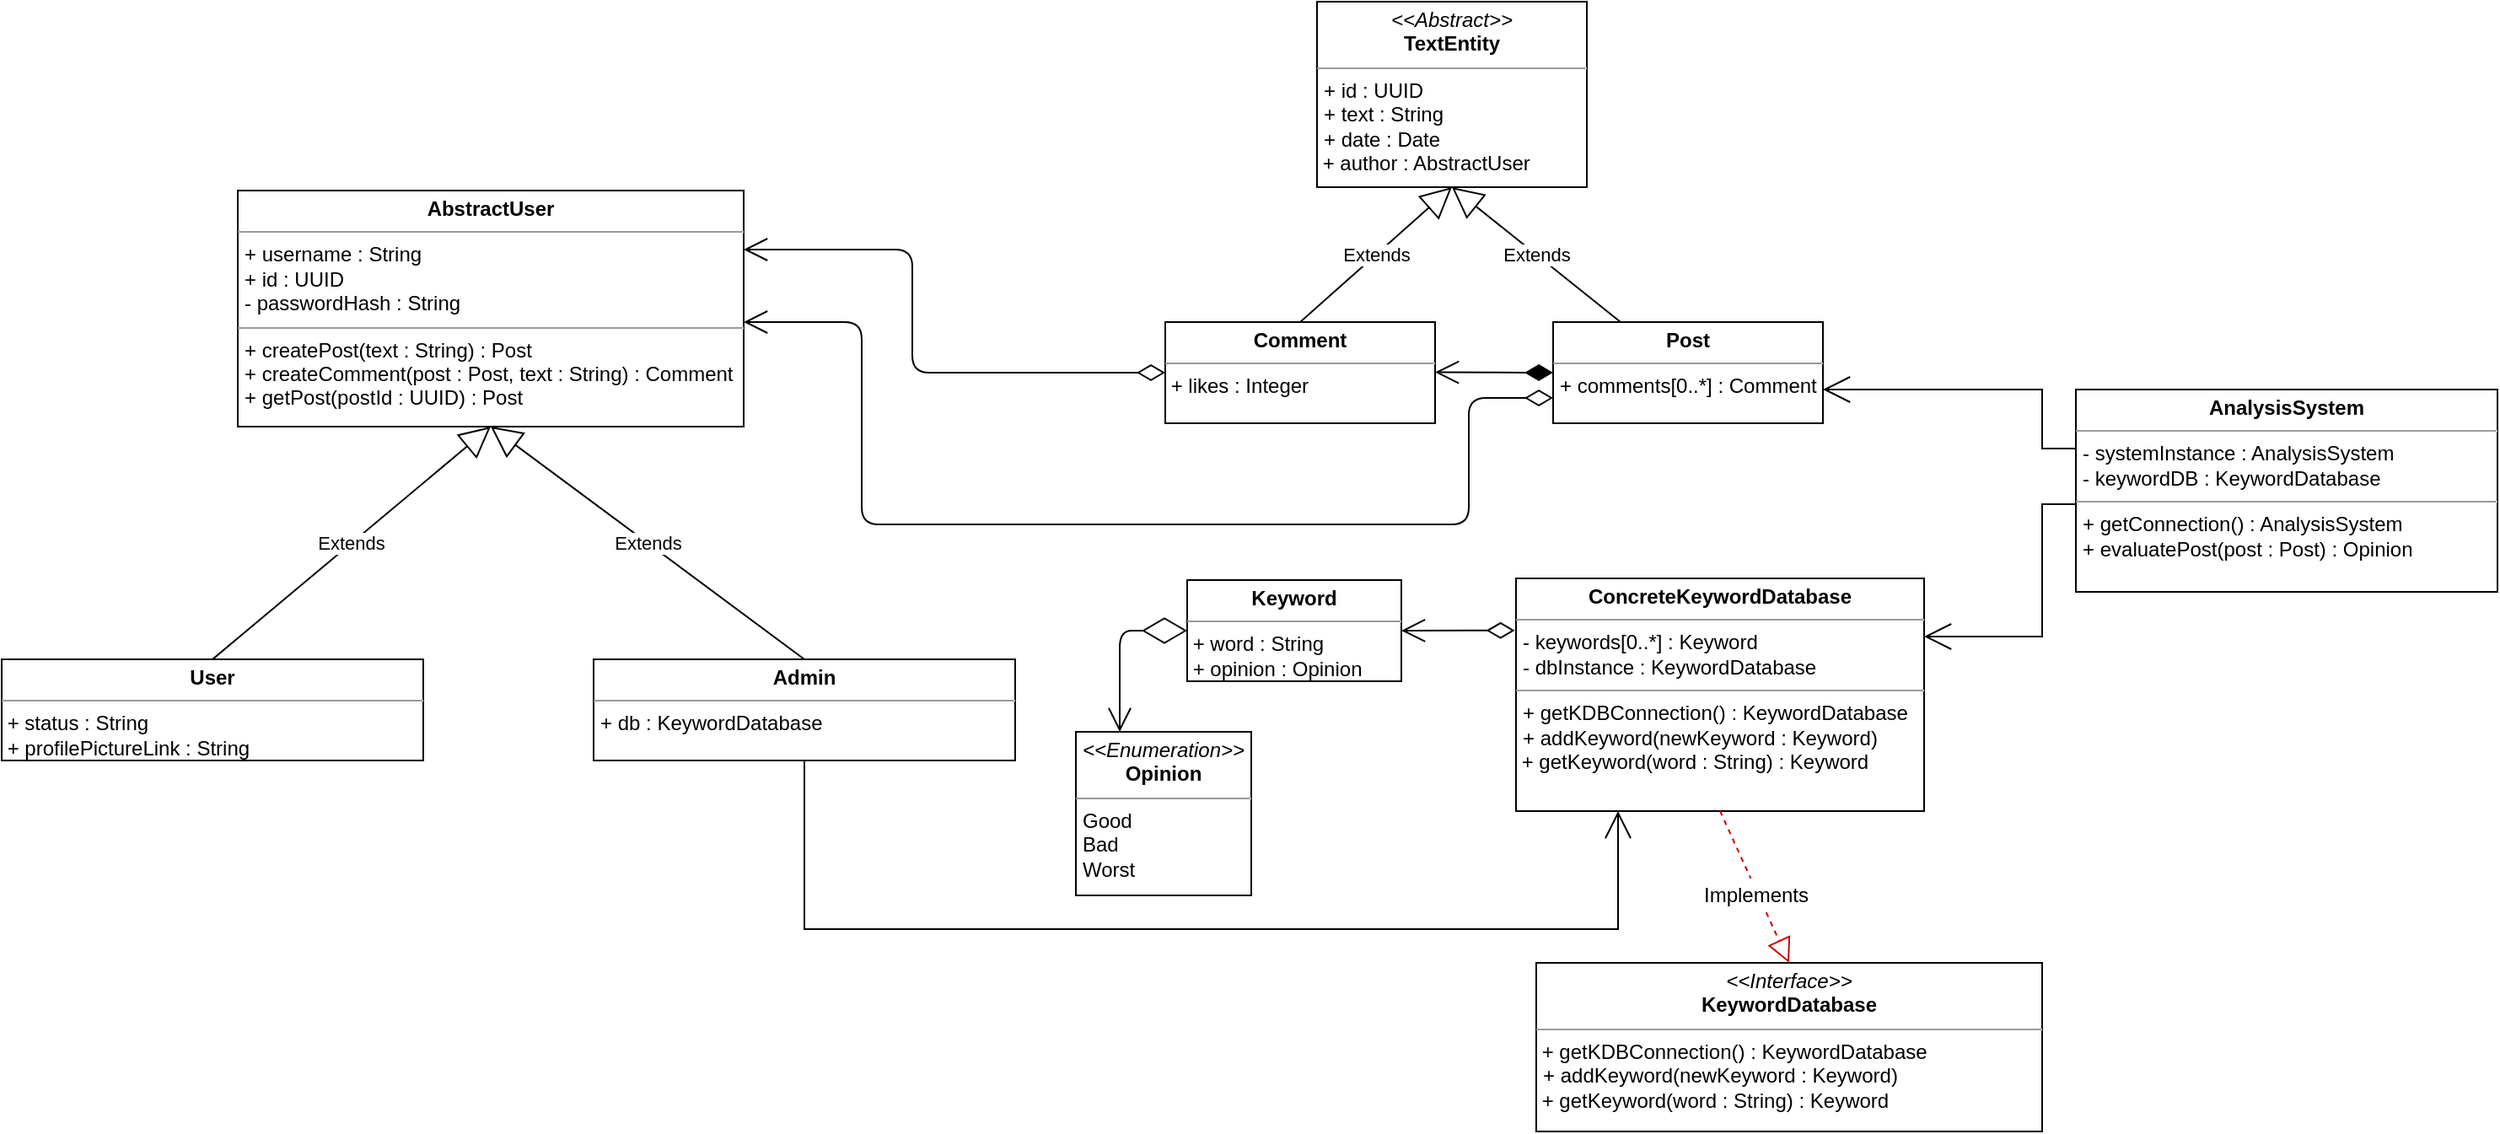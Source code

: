 <mxfile version="15.4.0" type="device"><diagram id="DwX4505UfAAwmyw-JDyH" name="My Proposals"><mxGraphModel dx="4136" dy="1460" grid="1" gridSize="10" guides="1" tooltips="1" connect="1" arrows="1" fold="1" page="1" pageScale="1" pageWidth="850" pageHeight="1100" math="0" shadow="0"><root><mxCell id="DqjX1cM85cAU5ecBb9OV-0"/><mxCell id="DqjX1cM85cAU5ecBb9OV-1" parent="DqjX1cM85cAU5ecBb9OV-0"/><mxCell id="DqjX1cM85cAU5ecBb9OV-3" value="&lt;p style=&quot;margin: 0px ; margin-top: 4px ; text-align: center&quot;&gt;&lt;b&gt;Comment&lt;/b&gt;&lt;/p&gt;&lt;hr size=&quot;1&quot;&gt;&amp;nbsp;+ likes : Integer" style="verticalAlign=top;align=left;overflow=fill;fontSize=12;fontFamily=Helvetica;html=1;hachureGap=4;pointerEvents=0;" parent="DqjX1cM85cAU5ecBb9OV-1" vertex="1"><mxGeometry x="280" y="190" width="160" height="60" as="geometry"/></mxCell><mxCell id="DqjX1cM85cAU5ecBb9OV-4" value="&lt;p style=&quot;margin: 0px ; margin-top: 4px ; text-align: center&quot;&gt;&lt;b&gt;Post&lt;/b&gt;&lt;/p&gt;&lt;hr size=&quot;1&quot;&gt;&lt;p style=&quot;margin: 0px ; margin-left: 4px&quot;&gt;+ comments[0..*] : Comment&lt;br&gt;&lt;/p&gt;" style="verticalAlign=top;align=left;overflow=fill;fontSize=12;fontFamily=Helvetica;html=1;hachureGap=4;pointerEvents=0;" parent="DqjX1cM85cAU5ecBb9OV-1" vertex="1"><mxGeometry x="510" y="190" width="160" height="60" as="geometry"/></mxCell><mxCell id="DqjX1cM85cAU5ecBb9OV-5" value="&lt;p style=&quot;margin: 0px ; margin-top: 4px ; text-align: center&quot;&gt;&lt;b&gt;User&lt;/b&gt;&lt;/p&gt;&lt;hr size=&quot;1&quot;&gt;&lt;div&gt;&amp;nbsp;+ status : String&lt;/div&gt;&lt;div&gt;&amp;nbsp;+ profilePictureLink : String&lt;br&gt;&lt;/div&gt;&lt;p style=&quot;margin: 0px ; margin-left: 4px&quot;&gt;&lt;br&gt;&lt;/p&gt;" style="verticalAlign=top;align=left;overflow=fill;fontSize=12;fontFamily=Helvetica;html=1;hachureGap=4;pointerEvents=0;" parent="DqjX1cM85cAU5ecBb9OV-1" vertex="1"><mxGeometry x="-410" y="390" width="250" height="60" as="geometry"/></mxCell><mxCell id="DqjX1cM85cAU5ecBb9OV-6" value="&lt;p style=&quot;margin: 0px ; margin-top: 4px ; text-align: center&quot;&gt;&lt;b&gt;ConcreteKeywordDatabase&lt;/b&gt;&lt;br&gt;&lt;/p&gt;&lt;hr size=&quot;1&quot;&gt;&lt;p style=&quot;margin: 0px ; margin-left: 4px&quot;&gt;- keywords[0..*] : Keyword&lt;br&gt;&lt;/p&gt;&lt;p style=&quot;margin: 0px ; margin-left: 4px&quot;&gt;- dbInstance : KeywordDatabase&lt;br&gt;&lt;/p&gt;&lt;hr size=&quot;1&quot;&gt;&lt;p style=&quot;margin: 0px ; margin-left: 4px&quot;&gt;+ getKDBConnection() : KeywordDatabase&lt;br&gt;&lt;/p&gt;&lt;p style=&quot;margin: 0px ; margin-left: 4px&quot;&gt;+ addKeyword(newKeyword : Keyword)&lt;/p&gt;&lt;div&gt;&amp;nbsp;+ getKeyword(word : String) : Keyword&lt;br&gt;&lt;/div&gt;" style="verticalAlign=top;align=left;overflow=fill;fontSize=12;fontFamily=Helvetica;html=1;hachureGap=4;pointerEvents=0;" parent="DqjX1cM85cAU5ecBb9OV-1" vertex="1"><mxGeometry x="488" y="342" width="242" height="138" as="geometry"/></mxCell><mxCell id="DqjX1cM85cAU5ecBb9OV-8" value="&lt;p style=&quot;margin: 0px ; margin-top: 4px ; text-align: center&quot;&gt;&lt;b&gt;Keyword&lt;/b&gt;&lt;br&gt;&lt;/p&gt;&lt;hr size=&quot;1&quot;&gt;&lt;div&gt;&amp;nbsp;+ word : String&lt;br&gt;&lt;/div&gt;&lt;div&gt;&amp;nbsp;+ opinion : Opinion&lt;/div&gt;&lt;div&gt;&lt;br&gt;&lt;/div&gt;&lt;hr size=&quot;1&quot;&gt;" style="verticalAlign=top;align=left;overflow=fill;fontSize=12;fontFamily=Helvetica;html=1;hachureGap=4;pointerEvents=0;" parent="DqjX1cM85cAU5ecBb9OV-1" vertex="1"><mxGeometry x="293" y="343" width="127" height="60" as="geometry"/></mxCell><mxCell id="DqjX1cM85cAU5ecBb9OV-9" value="&lt;p style=&quot;margin: 0px ; margin-top: 4px ; text-align: center&quot;&gt;&lt;i&gt;&amp;lt;&amp;lt;Enumeration&amp;gt;&amp;gt;&lt;/i&gt;&lt;br&gt;&lt;b&gt;Opinion&lt;/b&gt;&lt;/p&gt;&lt;hr size=&quot;1&quot;&gt;&lt;p style=&quot;margin: 0px ; margin-left: 4px&quot;&gt;Good&lt;/p&gt;&lt;p style=&quot;margin: 0px ; margin-left: 4px&quot;&gt;Bad&lt;/p&gt;&lt;p style=&quot;margin: 0px ; margin-left: 4px&quot;&gt;Worst&lt;br&gt;&lt;/p&gt;" style="verticalAlign=top;align=left;overflow=fill;fontSize=12;fontFamily=Helvetica;html=1;hachureGap=4;pointerEvents=0;" parent="DqjX1cM85cAU5ecBb9OV-1" vertex="1"><mxGeometry x="227" y="433" width="104" height="97" as="geometry"/></mxCell><mxCell id="DqjX1cM85cAU5ecBb9OV-10" value="" style="endArrow=diamondThin;endFill=0;endSize=24;html=1;sourcePerimeterSpacing=8;targetPerimeterSpacing=8;exitX=0.25;exitY=0;exitDx=0;exitDy=0;entryX=0;entryY=0.5;entryDx=0;entryDy=0;" parent="DqjX1cM85cAU5ecBb9OV-1" source="DqjX1cM85cAU5ecBb9OV-9" target="DqjX1cM85cAU5ecBb9OV-8" edge="1"><mxGeometry width="160" relative="1" as="geometry"><mxPoint x="127" y="413" as="sourcePoint"/><mxPoint x="293" y="393" as="targetPoint"/><Array as="points"><mxPoint x="253" y="373"/></Array></mxGeometry></mxCell><mxCell id="DqjX1cM85cAU5ecBb9OV-12" style="edgeStyle=orthogonalEdgeStyle;rounded=0;orthogonalLoop=1;jettySize=auto;html=1;exitX=0;exitY=0.25;exitDx=0;exitDy=0;endArrow=open;startSize=14;endSize=14;sourcePerimeterSpacing=8;targetPerimeterSpacing=8;" parent="DqjX1cM85cAU5ecBb9OV-1" source="DqjX1cM85cAU5ecBb9OV-13" edge="1"><mxGeometry relative="1" as="geometry"><Array as="points"><mxPoint x="830" y="265"/><mxPoint x="800" y="265"/><mxPoint x="800" y="230"/><mxPoint x="670" y="230"/></Array><mxPoint x="670" y="230" as="targetPoint"/></mxGeometry></mxCell><mxCell id="DqjX1cM85cAU5ecBb9OV-13" value="&lt;p style=&quot;margin: 0px ; margin-top: 4px ; text-align: center&quot;&gt;&lt;b&gt;AnalysisSystem&lt;/b&gt;&lt;/p&gt;&lt;hr size=&quot;1&quot;&gt;&lt;p style=&quot;margin: 0px ; margin-left: 4px&quot;&gt;- systemInstance : AnalysisSystem&lt;br&gt;- keywordDB : KeywordDatabase&lt;br&gt;&lt;/p&gt;&lt;hr size=&quot;1&quot;&gt;&lt;p style=&quot;margin: 0px ; margin-left: 4px&quot;&gt;+ getConnection() : AnalysisSystem&lt;br&gt;&lt;/p&gt;&lt;p style=&quot;margin: 0px ; margin-left: 4px&quot;&gt;+ evaluatePost(post : Post) : Opinion&lt;/p&gt;" style="verticalAlign=top;align=left;overflow=fill;fontSize=12;fontFamily=Helvetica;html=1;hachureGap=4;pointerEvents=0;" parent="DqjX1cM85cAU5ecBb9OV-1" vertex="1"><mxGeometry x="820" y="230" width="250" height="120" as="geometry"/></mxCell><mxCell id="DqjX1cM85cAU5ecBb9OV-16" value="" style="endArrow=open;endFill=1;endSize=12;html=1;sourcePerimeterSpacing=8;targetPerimeterSpacing=8;" parent="DqjX1cM85cAU5ecBb9OV-1" edge="1"><mxGeometry width="160" relative="1" as="geometry"><mxPoint x="253" y="423" as="sourcePoint"/><mxPoint x="253" y="433" as="targetPoint"/></mxGeometry></mxCell><mxCell id="DqjX1cM85cAU5ecBb9OV-18" style="edgeStyle=orthogonalEdgeStyle;rounded=0;orthogonalLoop=1;jettySize=auto;html=1;exitX=0;exitY=0.75;exitDx=0;exitDy=0;endArrow=open;startSize=14;endSize=14;sourcePerimeterSpacing=8;targetPerimeterSpacing=8;entryX=1;entryY=0.25;entryDx=0;entryDy=0;" parent="DqjX1cM85cAU5ecBb9OV-1" source="DqjX1cM85cAU5ecBb9OV-13" target="DqjX1cM85cAU5ecBb9OV-6" edge="1"><mxGeometry relative="1" as="geometry"><mxPoint x="710" y="400" as="targetPoint"/><mxPoint x="480" y="77.5" as="sourcePoint"/><Array as="points"><mxPoint x="800" y="298"/><mxPoint x="800" y="377"/></Array></mxGeometry></mxCell><mxCell id="DqjX1cM85cAU5ecBb9OV-19" value="&lt;p style=&quot;margin: 0px ; margin-top: 4px ; text-align: center&quot;&gt;&lt;i&gt;&amp;lt;&amp;lt;Abstract&amp;gt;&amp;gt;&lt;/i&gt;&lt;b&gt;&lt;br&gt;TextEntity&lt;/b&gt;&lt;br&gt;&lt;/p&gt;&lt;hr size=&quot;1&quot;&gt;&lt;p style=&quot;margin: 0px ; margin-left: 4px&quot;&gt;+ id : UUID&lt;/p&gt;&lt;p style=&quot;margin: 0px ; margin-left: 4px&quot;&gt;+ text : String&lt;br&gt;+ date : Date&lt;/p&gt;&amp;nbsp;+ author : AbstractUser" style="verticalAlign=top;align=left;overflow=fill;fontSize=12;fontFamily=Helvetica;html=1;hachureGap=4;pointerEvents=0;" parent="DqjX1cM85cAU5ecBb9OV-1" vertex="1"><mxGeometry x="370" width="160" height="110" as="geometry"/></mxCell><mxCell id="DqjX1cM85cAU5ecBb9OV-20" value="" style="endArrow=open;html=1;endSize=12;startArrow=diamondThin;startSize=14;startFill=0;edgeStyle=orthogonalEdgeStyle;align=left;verticalAlign=bottom;sourcePerimeterSpacing=8;targetPerimeterSpacing=8;entryX=1;entryY=0.25;entryDx=0;entryDy=0;exitX=0;exitY=0.5;exitDx=0;exitDy=0;" parent="DqjX1cM85cAU5ecBb9OV-1" source="DqjX1cM85cAU5ecBb9OV-3" target="DqjX1cM85cAU5ecBb9OV-29" edge="1"><mxGeometry x="-1" y="3" relative="1" as="geometry"><mxPoint x="290" y="182" as="sourcePoint"/><mxPoint x="210" y="180" as="targetPoint"/><Array as="points"><mxPoint x="130" y="220"/><mxPoint x="130" y="147"/></Array></mxGeometry></mxCell><mxCell id="DqjX1cM85cAU5ecBb9OV-21" value="Extends" style="endArrow=block;endSize=16;endFill=0;html=1;sourcePerimeterSpacing=8;targetPerimeterSpacing=8;exitX=0.5;exitY=0;exitDx=0;exitDy=0;entryX=0.5;entryY=1;entryDx=0;entryDy=0;" parent="DqjX1cM85cAU5ecBb9OV-1" source="DqjX1cM85cAU5ecBb9OV-3" target="DqjX1cM85cAU5ecBb9OV-19" edge="1"><mxGeometry width="160" relative="1" as="geometry"><mxPoint x="530" y="270" as="sourcePoint"/><mxPoint x="380" y="120" as="targetPoint"/></mxGeometry></mxCell><mxCell id="DqjX1cM85cAU5ecBb9OV-22" value="Extends" style="endArrow=block;endSize=16;endFill=0;html=1;sourcePerimeterSpacing=8;targetPerimeterSpacing=8;exitX=0.25;exitY=0;exitDx=0;exitDy=0;entryX=0.5;entryY=1;entryDx=0;entryDy=0;" parent="DqjX1cM85cAU5ecBb9OV-1" source="DqjX1cM85cAU5ecBb9OV-4" target="DqjX1cM85cAU5ecBb9OV-19" edge="1"><mxGeometry width="160" relative="1" as="geometry"><mxPoint x="500" y="110" as="sourcePoint"/><mxPoint x="660" y="110" as="targetPoint"/></mxGeometry></mxCell><mxCell id="DqjX1cM85cAU5ecBb9OV-29" value="&lt;p style=&quot;margin: 0px ; margin-top: 4px ; text-align: center&quot;&gt;&lt;b&gt;AbstractUser&lt;/b&gt;&lt;/p&gt;&lt;hr size=&quot;1&quot;&gt;&lt;p style=&quot;margin: 0px ; margin-left: 4px&quot;&gt;+ username : String&lt;/p&gt;&lt;p style=&quot;margin: 0px ; margin-left: 4px&quot;&gt;+ id : UUID&lt;br&gt;&lt;/p&gt;&lt;p style=&quot;margin: 0px ; margin-left: 4px&quot;&gt;- passwordHash : String&lt;/p&gt;&lt;hr size=&quot;1&quot;&gt;&lt;p style=&quot;margin: 0px ; margin-left: 4px&quot;&gt;+ createPost(text : String) : Post&lt;/p&gt;&lt;p style=&quot;margin: 0px ; margin-left: 4px&quot;&gt;+ createComment(post : Post, text : String) : Comment&lt;br&gt;&lt;/p&gt;&lt;p style=&quot;margin: 0px ; margin-left: 4px&quot;&gt;+ getPost(postId : UUID) : Post&lt;br&gt;&lt;/p&gt;&lt;p style=&quot;margin: 0px ; margin-left: 4px&quot;&gt;&lt;br&gt;&lt;/p&gt;" style="verticalAlign=top;align=left;overflow=fill;fontSize=12;fontFamily=Helvetica;html=1;hachureGap=4;pointerEvents=0;" parent="DqjX1cM85cAU5ecBb9OV-1" vertex="1"><mxGeometry x="-270" y="112" width="300" height="140" as="geometry"/></mxCell><mxCell id="-txaBpYgLAf4iNVv8EoD-6" style="edgeStyle=orthogonalEdgeStyle;rounded=0;orthogonalLoop=1;jettySize=auto;html=1;exitX=0.5;exitY=1;exitDx=0;exitDy=0;entryX=0.25;entryY=1;entryDx=0;entryDy=0;endArrow=open;startSize=14;endSize=14;sourcePerimeterSpacing=8;targetPerimeterSpacing=8;strokeColor=#000000;" parent="DqjX1cM85cAU5ecBb9OV-1" source="H9nu9DrgIPFZkSCwQ207-3" target="DqjX1cM85cAU5ecBb9OV-6" edge="1"><mxGeometry relative="1" as="geometry"><Array as="points"><mxPoint x="66" y="550"/><mxPoint x="549" y="550"/></Array><mxPoint x="110" y="490" as="sourcePoint"/></mxGeometry></mxCell><mxCell id="-txaBpYgLAf4iNVv8EoD-1" value="&lt;p style=&quot;margin: 0px ; margin-top: 4px ; text-align: center&quot;&gt;&lt;i&gt;&amp;lt;&amp;lt;Interface&amp;gt;&amp;gt;&lt;/i&gt;&lt;br&gt;&lt;b&gt;KeywordDatabase&lt;/b&gt;&lt;/p&gt;&lt;hr size=&quot;1&quot;&gt;&amp;nbsp;+ getKDBConnection() : KeywordDatabase&lt;br&gt;&lt;p style=&quot;margin: 0px ; margin-left: 4px&quot;&gt;+ addKeyword(newKeyword : Keyword)&lt;/p&gt;&amp;nbsp;+ getKeyword(word : String) : Keyword" style="verticalAlign=top;align=left;overflow=fill;fontSize=12;fontFamily=Helvetica;html=1;hachureGap=4;pointerEvents=0;" parent="DqjX1cM85cAU5ecBb9OV-1" vertex="1"><mxGeometry x="500" y="570" width="300" height="100" as="geometry"/></mxCell><mxCell id="-txaBpYgLAf4iNVv8EoD-5" value="" style="endArrow=block;dashed=1;endFill=0;endSize=12;html=1;sourcePerimeterSpacing=8;targetPerimeterSpacing=8;strokeColor=#CC0000;entryX=0.5;entryY=0;entryDx=0;entryDy=0;exitX=0.5;exitY=1;exitDx=0;exitDy=0;" parent="DqjX1cM85cAU5ecBb9OV-1" source="DqjX1cM85cAU5ecBb9OV-6" target="-txaBpYgLAf4iNVv8EoD-1" edge="1"><mxGeometry width="160" relative="1" as="geometry"><mxPoint x="560" y="500" as="sourcePoint"/><mxPoint x="720" y="500" as="targetPoint"/></mxGeometry></mxCell><mxCell id="-txaBpYgLAf4iNVv8EoD-7" value="Extends" style="endArrow=block;endSize=16;endFill=0;html=1;sourcePerimeterSpacing=8;targetPerimeterSpacing=8;strokeColor=#000000;entryX=0.5;entryY=1;entryDx=0;entryDy=0;exitX=0.5;exitY=0;exitDx=0;exitDy=0;" parent="DqjX1cM85cAU5ecBb9OV-1" source="DqjX1cM85cAU5ecBb9OV-5" target="DqjX1cM85cAU5ecBb9OV-29" edge="1"><mxGeometry width="160" relative="1" as="geometry"><mxPoint x="-285" y="300" as="sourcePoint"/><mxPoint x="-125" y="300" as="targetPoint"/></mxGeometry></mxCell><mxCell id="-txaBpYgLAf4iNVv8EoD-8" value="Extends" style="endArrow=block;endSize=16;endFill=0;html=1;sourcePerimeterSpacing=8;targetPerimeterSpacing=8;strokeColor=#000000;entryX=0.5;entryY=1;entryDx=0;entryDy=0;exitX=0.5;exitY=0;exitDx=0;exitDy=0;" parent="DqjX1cM85cAU5ecBb9OV-1" source="H9nu9DrgIPFZkSCwQ207-3" target="DqjX1cM85cAU5ecBb9OV-29" edge="1"><mxGeometry width="160" relative="1" as="geometry"><mxPoint x="50" y="390" as="sourcePoint"/><mxPoint x="-80" y="280" as="targetPoint"/></mxGeometry></mxCell><mxCell id="-txaBpYgLAf4iNVv8EoD-9" value="" style="endArrow=open;html=1;endSize=12;startArrow=diamondThin;startSize=14;startFill=0;edgeStyle=orthogonalEdgeStyle;align=left;verticalAlign=bottom;sourcePerimeterSpacing=8;targetPerimeterSpacing=8;strokeColor=#000000;exitX=0;exitY=0.75;exitDx=0;exitDy=0;" parent="DqjX1cM85cAU5ecBb9OV-1" source="DqjX1cM85cAU5ecBb9OV-4" edge="1"><mxGeometry x="-1" y="3" relative="1" as="geometry"><mxPoint x="420" y="320" as="sourcePoint"/><mxPoint x="30" y="190" as="targetPoint"/><Array as="points"><mxPoint x="460" y="235"/><mxPoint x="460" y="310"/><mxPoint x="100" y="310"/><mxPoint x="100" y="190"/><mxPoint x="30" y="190"/></Array></mxGeometry></mxCell><mxCell id="H9nu9DrgIPFZkSCwQ207-0" style="edgeStyle=orthogonalEdgeStyle;rounded=0;orthogonalLoop=1;jettySize=auto;html=1;exitX=0.5;exitY=1;exitDx=0;exitDy=0;" parent="DqjX1cM85cAU5ecBb9OV-1" source="DqjX1cM85cAU5ecBb9OV-5" target="DqjX1cM85cAU5ecBb9OV-5" edge="1"><mxGeometry relative="1" as="geometry"/></mxCell><mxCell id="H9nu9DrgIPFZkSCwQ207-3" value="&lt;p style=&quot;margin: 0px ; margin-top: 4px ; text-align: center&quot;&gt;&lt;b&gt;Admin&lt;/b&gt;&lt;/p&gt;&lt;hr size=&quot;1&quot;&gt;&lt;p style=&quot;margin: 0px ; margin-left: 4px&quot;&gt;+ db : KeywordDatabase&lt;/p&gt;" style="verticalAlign=top;align=left;overflow=fill;fontSize=12;fontFamily=Helvetica;html=1;" parent="DqjX1cM85cAU5ecBb9OV-1" vertex="1"><mxGeometry x="-59" y="390" width="250" height="60" as="geometry"/></mxCell><mxCell id="H9nu9DrgIPFZkSCwQ207-4" value="Implements" style="text;html=1;align=center;verticalAlign=middle;resizable=0;points=[];autosize=1;strokeColor=none;fillColor=#FFFFFF;" parent="DqjX1cM85cAU5ecBb9OV-1" vertex="1"><mxGeometry x="590" y="520" width="80" height="20" as="geometry"/></mxCell><mxCell id="H9nu9DrgIPFZkSCwQ207-5" value="" style="endArrow=open;html=1;endSize=12;startArrow=diamondThin;startSize=14;startFill=0;edgeStyle=orthogonalEdgeStyle;align=left;verticalAlign=bottom;entryX=1;entryY=0.5;entryDx=0;entryDy=0;exitX=-0.003;exitY=0.224;exitDx=0;exitDy=0;exitPerimeter=0;" parent="DqjX1cM85cAU5ecBb9OV-1" source="DqjX1cM85cAU5ecBb9OV-6" target="DqjX1cM85cAU5ecBb9OV-8" edge="1"><mxGeometry x="-1" y="3" relative="1" as="geometry"><mxPoint x="480" y="373" as="sourcePoint"/><mxPoint x="418" y="380" as="targetPoint"/><Array as="points"><mxPoint x="470" y="373"/></Array></mxGeometry></mxCell><mxCell id="H9nu9DrgIPFZkSCwQ207-8" value="" style="endArrow=open;html=1;endSize=12;startArrow=diamondThin;startSize=14;startFill=1;edgeStyle=orthogonalEdgeStyle;align=left;verticalAlign=bottom;" parent="DqjX1cM85cAU5ecBb9OV-1" edge="1"><mxGeometry x="-1" y="3" relative="1" as="geometry"><mxPoint x="510" y="220" as="sourcePoint"/><mxPoint x="440" y="219.76" as="targetPoint"/><Array as="points"><mxPoint x="440" y="220"/></Array></mxGeometry></mxCell></root></mxGraphModel></diagram></mxfile>
